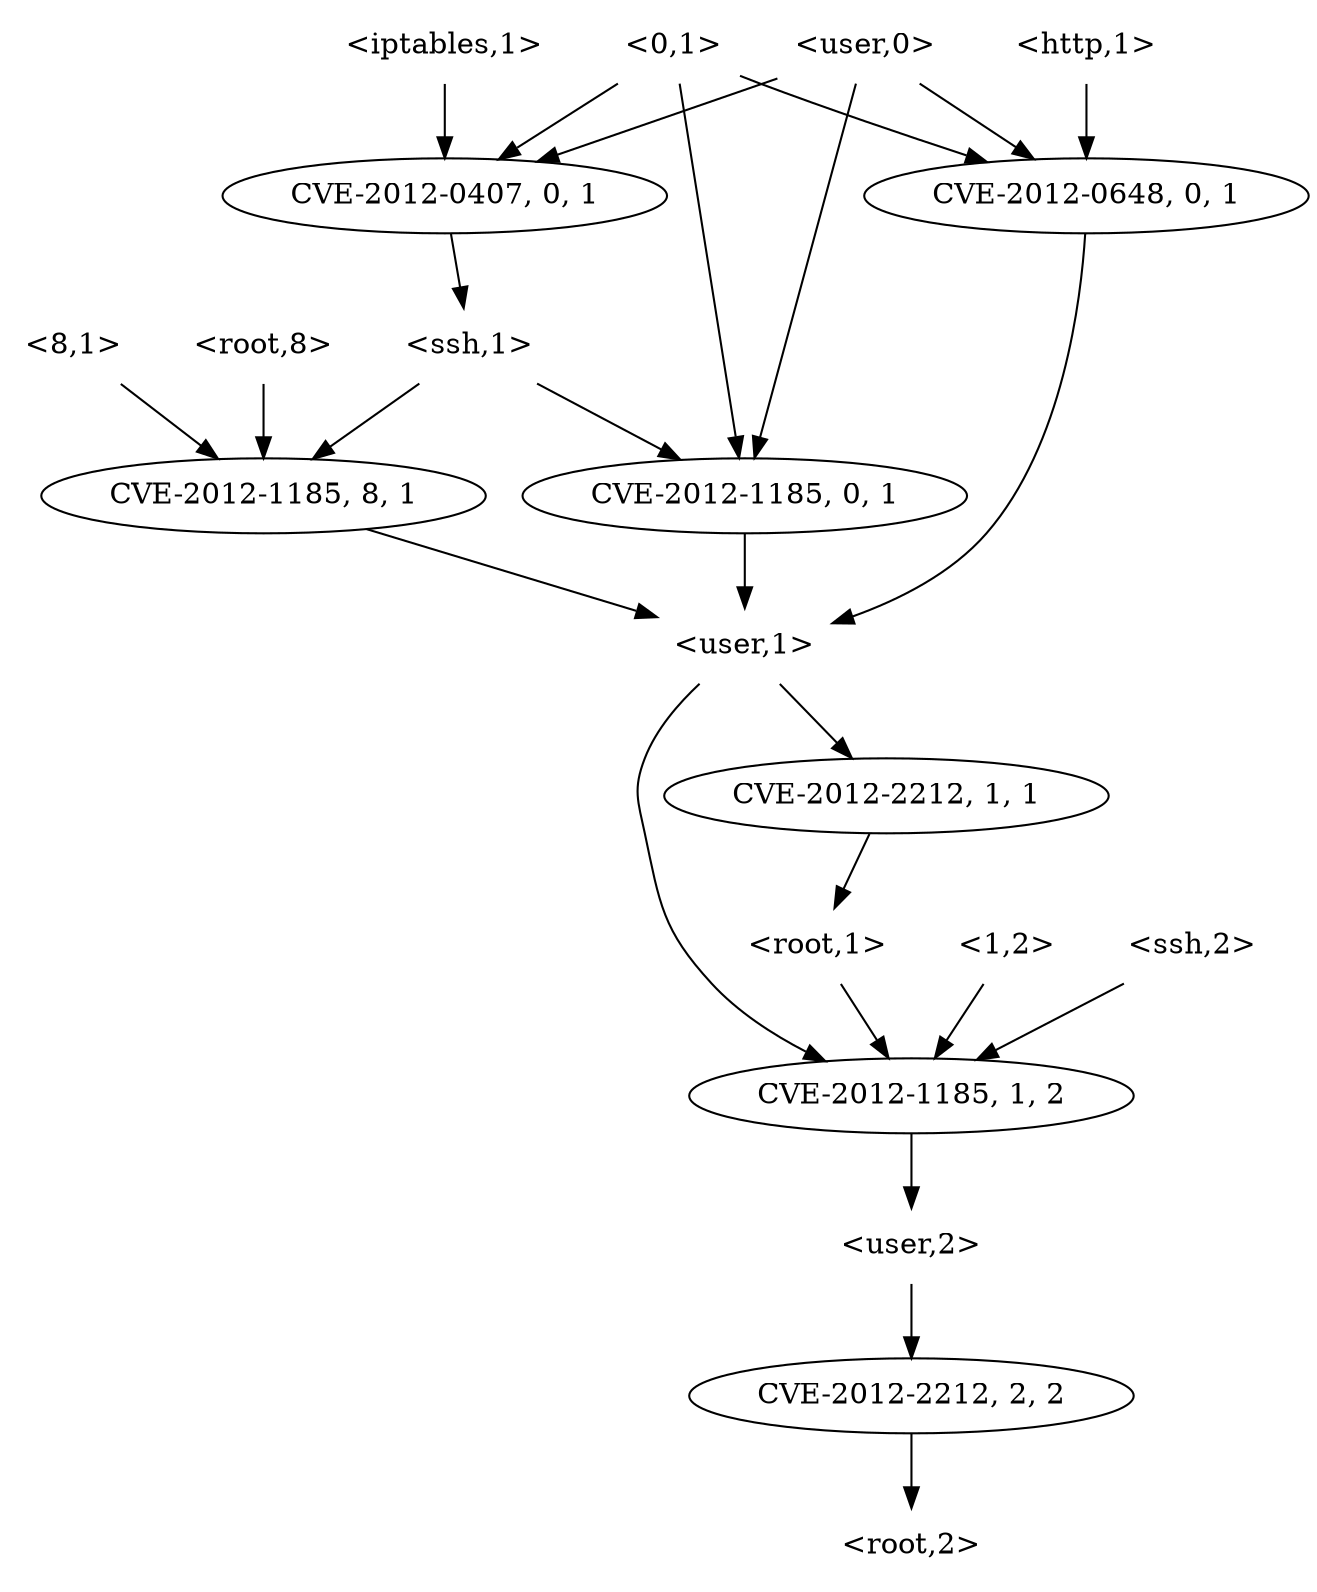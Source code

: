 strict digraph {
	graph [bb="0,0,533,756"];
	node [label="\N"];
	"<8,1>"	 [height=0.5,
		pos="27,594",
		shape=plaintext,
		width=0.75];
	"<v_ssh,8,1>"	 [height=0.5,
		label=<CVE-2012-1185, 8, 1>,
		pos="105,522",
		width=2.4499];
	"<8,1>" -> "<v_ssh,8,1>"	 [pos="e,86.478,539.62 46.281,575.7 56.155,566.84 68.318,555.92 79.008,546.33"];
	"<user,1>"	 [height=0.5,
		pos="300,450",
		shape=plaintext,
		width=0.91667];
	"<v_ssh,8,1>" -> "<user,1>"	 [pos="e,266.95,462.86 146.83,505.98 179.39,494.3 224.39,478.14 257.19,466.37"];
	"<v_ssh,1,2>"	 [height=0.5,
		label=<CVE-2012-1185, 1, 2>,
		pos="336,234",
		width=2.4499];
	"<user,2>"	 [height=0.5,
		pos="336,162",
		shape=plaintext,
		width=0.91667];
	"<v_ssh,1,2>" -> "<user,2>"	 [pos="e,336,180.1 336,215.7 336,207.98 336,198.71 336,190.11"];
	"<v_root,2,2>"	 [height=0.5,
		label=<CVE-2012-2212, 2, 2>,
		pos="336,90",
		width=2.4499];
	"<user,2>" -> "<v_root,2,2>"	 [pos="e,336,108.1 336,143.7 336,135.98 336,126.71 336,118.11"];
	"<root,2>"	 [height=0.5,
		pos="336,18",
		shape=plaintext,
		width=0.89583];
	"<v_root,2,2>" -> "<root,2>"	 [pos="e,336,36.104 336,71.697 336,63.983 336,54.712 336,46.112"];
	"<user,0>"	 [height=0.5,
		pos="351,738",
		shape=plaintext,
		width=0.91667];
	"<v_iptables,0,1>"	 [height=0.5,
		label=<CVE-2012-0407, 0, 1>,
		pos="175,666",
		width=2.4499];
	"<user,0>" -> "<v_iptables,0,1>"	 [pos="e,213.73,682.23 317.99,723.61 314.96,722.39 311.92,721.17 309,720 280.58,708.63 248.71,696.02 223.19,685.95"];
	"<v_http,0,1>"	 [height=0.5,
		label=<CVE-2012-0648, 0, 1>,
		pos="445,666",
		width=2.4499];
	"<user,0>" -> "<v_http,0,1>"	 [pos="e,422.68,683.62 374.24,719.7 386.37,710.66 401.36,699.5 414.42,689.77"];
	"<v_ssh,0,1>"	 [height=0.5,
		label=<CVE-2012-1185, 0, 1>,
		pos="300,522",
		width=2.4499];
	"<user,0>" -> "<v_ssh,0,1>"	 [pos="e,304.11,540.23 346.91,719.85 338.07,682.75 317.11,594.81 306.46,550.1"];
	"<ssh,1>"	 [height=0.5,
		pos="186,594",
		shape=plaintext,
		width=0.84028];
	"<v_iptables,0,1>" -> "<ssh,1>"	 [pos="e,183.31,612.1 177.72,647.7 178.93,639.98 180.39,630.71 181.74,622.11"];
	"<v_http,0,1>" -> "<user,1>"	 [pos="e,333.14,461.64 444.08,647.76 441.56,615.97 432.13,547.42 397,504 382.96,486.64 361.64,474.12 342.57,465.61"];
	"<v_ssh,0,1>" -> "<user,1>"	 [pos="e,300,468.1 300,503.7 300,495.98 300,486.71 300,478.11"];
	"<user,1>" -> "<v_ssh,1,2>"	 [pos="e,300.48,250.71 287.4,431.74 280.8,421.79 273.22,408.75 269,396 253.86,350.31 238.87,330.74 261,288 267.85,274.77 279.69,264.14 \
291.97,255.97"];
	"<v_root,1,1>"	 [height=0.5,
		label=<CVE-2012-2212, 1, 1>,
		pos="366,378",
		width=2.4499];
	"<user,1>" -> "<v_root,1,1>"	 [pos="e,349.87,396.1 316.31,431.7 324.31,423.22 334.07,412.86 342.82,403.58"];
	"<root,1>"	 [height=0.5,
		pos="375,306",
		shape=plaintext,
		width=0.89583];
	"<v_root,1,1>" -> "<root,1>"	 [pos="e,372.8,324.1 368.22,359.7 369.22,351.98 370.41,342.71 371.51,334.11"];
	"<0,1>"	 [height=0.5,
		pos="273,738",
		shape=plaintext,
		width=0.75];
	"<0,1>" -> "<v_http,0,1>"	 [pos="e,404.23,682.04 300.03,723.99 303.05,722.61 306.08,721.26 309,720 337.07,707.92 368.87,695.46 394.66,685.66"];
	"<0,1>" -> "<v_iptables,0,1>"	 [pos="e,198.05,683.47 249.03,719.88 236.17,710.69 220.17,699.26 206.34,689.38"];
	"<0,1>" -> "<v_ssh,0,1>"	 [pos="e,297.83,540.23 275.16,719.85 279.83,682.83 290.89,595.18 296.54,550.39"];
	"<root,8>"	 [height=0.5,
		pos="105,594",
		shape=plaintext,
		width=0.89583];
	"<root,8>" -> "<v_ssh,8,1>"	 [pos="e,105,540.1 105,575.7 105,567.98 105,558.71 105,550.11"];
	"<1,2>"	 [height=0.5,
		pos="297,306",
		shape=plaintext,
		width=0.75];
	"<1,2>" -> "<v_ssh,1,2>"	 [pos="e,326.47,252.1 306.64,287.7 311.13,279.64 316.56,269.89 321.52,260.98"];
	"<root,1>" -> "<v_ssh,1,2>"	 [pos="e,345.53,252.1 365.36,287.7 360.87,279.64 355.44,269.89 350.48,260.98"];
	"<http,1>"	 [height=0.5,
		pos="445,738",
		shape=plaintext,
		width=0.89583];
	"<http,1>" -> "<v_http,0,1>"	 [pos="e,445,684.1 445,719.7 445,711.98 445,702.71 445,694.11"];
	"<ssh,1>" -> "<v_ssh,8,1>"	 [pos="e,124.23,539.62 165.98,575.7 155.72,566.84 143.09,555.92 131.99,546.33"];
	"<ssh,1>" -> "<v_ssh,0,1>"	 [pos="e,273.58,539.23 213.89,575.88 229.24,566.45 248.44,554.66 264.81,544.61"];
	"<iptables,1>"	 [height=0.5,
		pos="175,738",
		shape=plaintext,
		width=1.1944];
	"<iptables,1>" -> "<v_iptables,0,1>"	 [pos="e,175,684.1 175,719.7 175,711.98 175,702.71 175,694.11"];
	"<ssh,2>"	 [height=0.5,
		pos="456,306",
		shape=plaintext,
		width=0.84028];
	"<ssh,2>" -> "<v_ssh,1,2>"	 [pos="e,363.82,251.23 426.64,287.88 410.34,278.36 389.9,266.44 372.56,256.33"];
}

